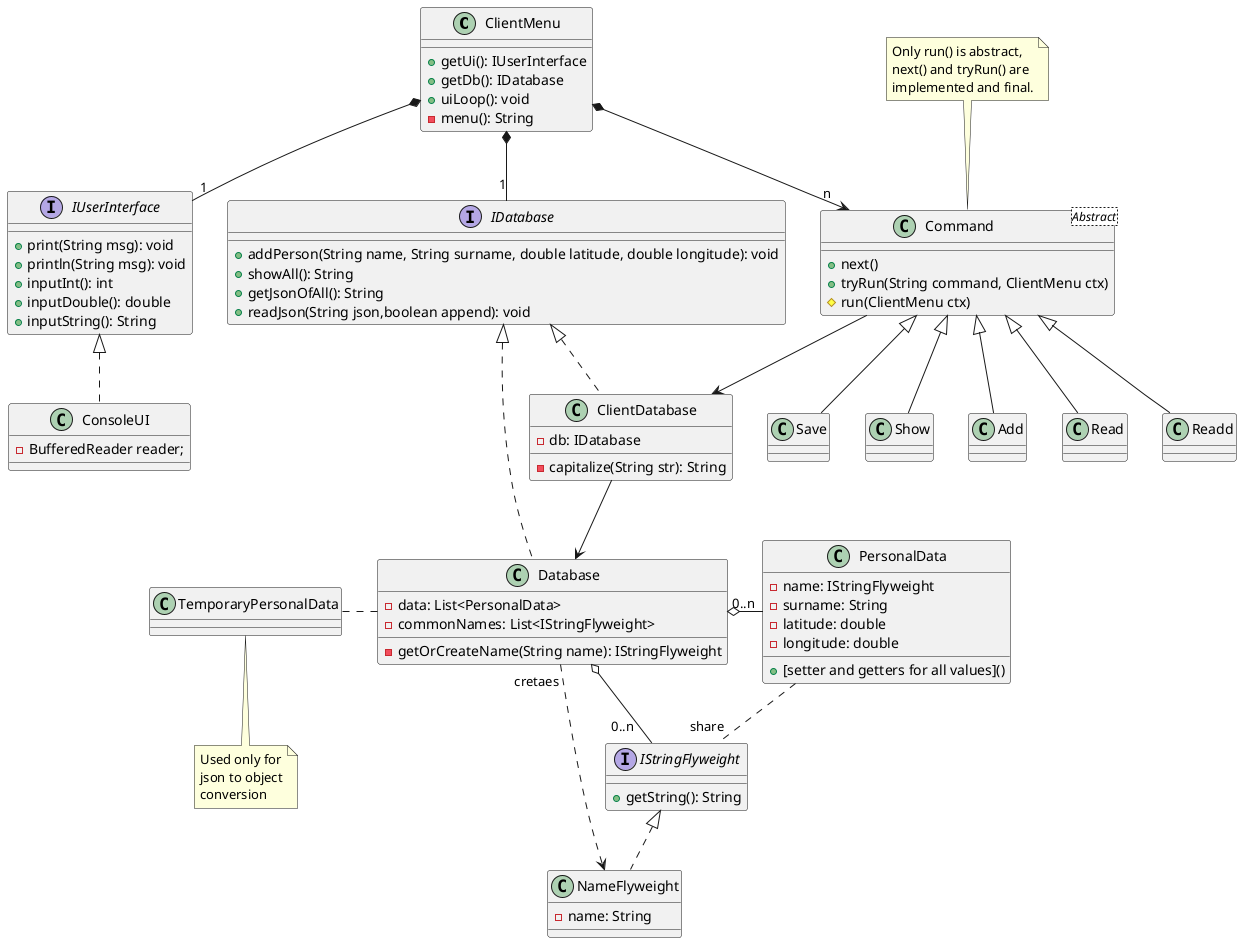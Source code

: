 @startuml

class ClientMenu{
    +getUi(): IUserInterface
    +getDb(): IDatabase
    +uiLoop(): void
    -menu(): String
}

interface IUserInterface{
    +print(String msg): void
    +println(String msg): void
    +inputInt(): int
    +inputDouble(): double
    +inputString(): String
}

class ConsoleUI implements IUserInterface{
    -BufferedReader reader;
}

class Command<Abstract>{
    +next()
    +tryRun(String command, ClientMenu ctx)
    #run(ClientMenu ctx)
}
note top:Only run() is abstract,\nnext() and tryRun() are\nimplemented and final.

interface IDatabase{
    +addPerson(String name, String surname, double latitude, double longitude): void
    +showAll(): String
    +getJsonOfAll(): String
    +readJson(String json,boolean append): void
}

class Database implements IDatabase
{
    -data: List<PersonalData>
    -commonNames: List<IStringFlyweight>
    -getOrCreateName(String name): IStringFlyweight
}

class ClientDatabase implements IDatabase{
    -db: IDatabase
    -capitalize(String str): String
}

class PersonalData{
    -name: IStringFlyweight
    -surname: String
    -latitude: double
    -longitude: double
    + [setter and getters for all values]()
}

interface IStringFlyweight{
    +getString(): String
}

class NameFlyweight implements IStringFlyweight{
    -name: String
}

class TemporaryPersonalData{

}
note bottom: Used only for\njson to object\nconversion

class Add extends Command
class Read extends Command
class Readd extends Command
class Save extends Command
class Show extends Command

ClientMenu *-- "1 " IUserInterface
ClientMenu *--> "n" Command
ClientMenu *-- "1" IDatabase

Command --> ClientDatabase
ClientDatabase --> Database

Database o-"0..n" PersonalData
Database o-"0..n   " IStringFlyweight
PersonalData .."share" IStringFlyweight
Database "cretaes" ...> NameFlyweight
TemporaryPersonalData . Database
@enduml